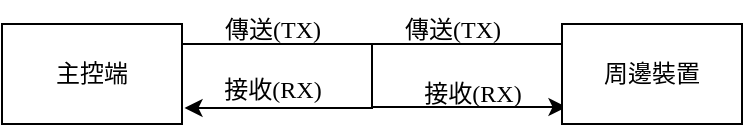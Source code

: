 <mxfile version="26.0.4">
  <diagram name="第1頁" id="BW0eMy8xa9_CiP4wtdd5">
    <mxGraphModel dx="989" dy="577" grid="1" gridSize="10" guides="1" tooltips="1" connect="1" arrows="1" fold="1" page="1" pageScale="1" pageWidth="827" pageHeight="1169" math="0" shadow="0">
      <root>
        <mxCell id="0" />
        <mxCell id="1" parent="0" />
        <mxCell id="4s84Pme87v4ZeEJu9Q-u-3" style="edgeStyle=orthogonalEdgeStyle;rounded=0;orthogonalLoop=1;jettySize=auto;html=1;entryX=0.025;entryY=0.83;entryDx=0;entryDy=0;exitX=1;exitY=0.25;exitDx=0;exitDy=0;entryPerimeter=0;fontFamily=Times New Roman;" edge="1" parent="1" source="4s84Pme87v4ZeEJu9Q-u-1" target="4s84Pme87v4ZeEJu9Q-u-2">
          <mxGeometry relative="1" as="geometry">
            <Array as="points">
              <mxPoint x="340" y="330" />
              <mxPoint x="435" y="330" />
              <mxPoint x="435" y="362" />
            </Array>
          </mxGeometry>
        </mxCell>
        <mxCell id="4s84Pme87v4ZeEJu9Q-u-1" value="主控端" style="rounded=0;whiteSpace=wrap;html=1;fontFamily=Times New Roman;" vertex="1" parent="1">
          <mxGeometry x="250" y="320" width="90" height="50" as="geometry" />
        </mxCell>
        <mxCell id="4s84Pme87v4ZeEJu9Q-u-2" value="周邊裝置" style="rounded=0;whiteSpace=wrap;html=1;fontFamily=Times New Roman;" vertex="1" parent="1">
          <mxGeometry x="530" y="320" width="90" height="50" as="geometry" />
        </mxCell>
        <mxCell id="4s84Pme87v4ZeEJu9Q-u-4" style="edgeStyle=orthogonalEdgeStyle;rounded=0;orthogonalLoop=1;jettySize=auto;html=1;entryX=1.014;entryY=0.84;entryDx=0;entryDy=0;entryPerimeter=0;fontFamily=Times New Roman;" edge="1" parent="1" source="4s84Pme87v4ZeEJu9Q-u-2" target="4s84Pme87v4ZeEJu9Q-u-1">
          <mxGeometry relative="1" as="geometry">
            <Array as="points">
              <mxPoint x="435" y="330" />
              <mxPoint x="435" y="362" />
            </Array>
          </mxGeometry>
        </mxCell>
        <mxCell id="4s84Pme87v4ZeEJu9Q-u-5" value="傳送(TX)" style="text;html=1;align=center;verticalAlign=middle;resizable=0;points=[];autosize=1;strokeColor=none;fillColor=none;fontFamily=Times New Roman;" vertex="1" parent="1">
          <mxGeometry x="350" y="308" width="70" height="30" as="geometry" />
        </mxCell>
        <mxCell id="4s84Pme87v4ZeEJu9Q-u-6" value="接收(RX)" style="text;html=1;align=center;verticalAlign=middle;resizable=0;points=[];autosize=1;strokeColor=none;fillColor=none;fontFamily=Times New Roman;" vertex="1" parent="1">
          <mxGeometry x="450" y="340" width="70" height="30" as="geometry" />
        </mxCell>
        <mxCell id="4s84Pme87v4ZeEJu9Q-u-7" value="接收(RX)" style="text;html=1;align=center;verticalAlign=middle;resizable=0;points=[];autosize=1;strokeColor=none;fillColor=none;fontFamily=Times New Roman;" vertex="1" parent="1">
          <mxGeometry x="350" y="338" width="70" height="30" as="geometry" />
        </mxCell>
        <mxCell id="4s84Pme87v4ZeEJu9Q-u-8" value="傳送(TX)" style="text;html=1;align=center;verticalAlign=middle;resizable=0;points=[];autosize=1;strokeColor=none;fillColor=none;fontFamily=Times New Roman;" vertex="1" parent="1">
          <mxGeometry x="440" y="308" width="70" height="30" as="geometry" />
        </mxCell>
      </root>
    </mxGraphModel>
  </diagram>
</mxfile>
